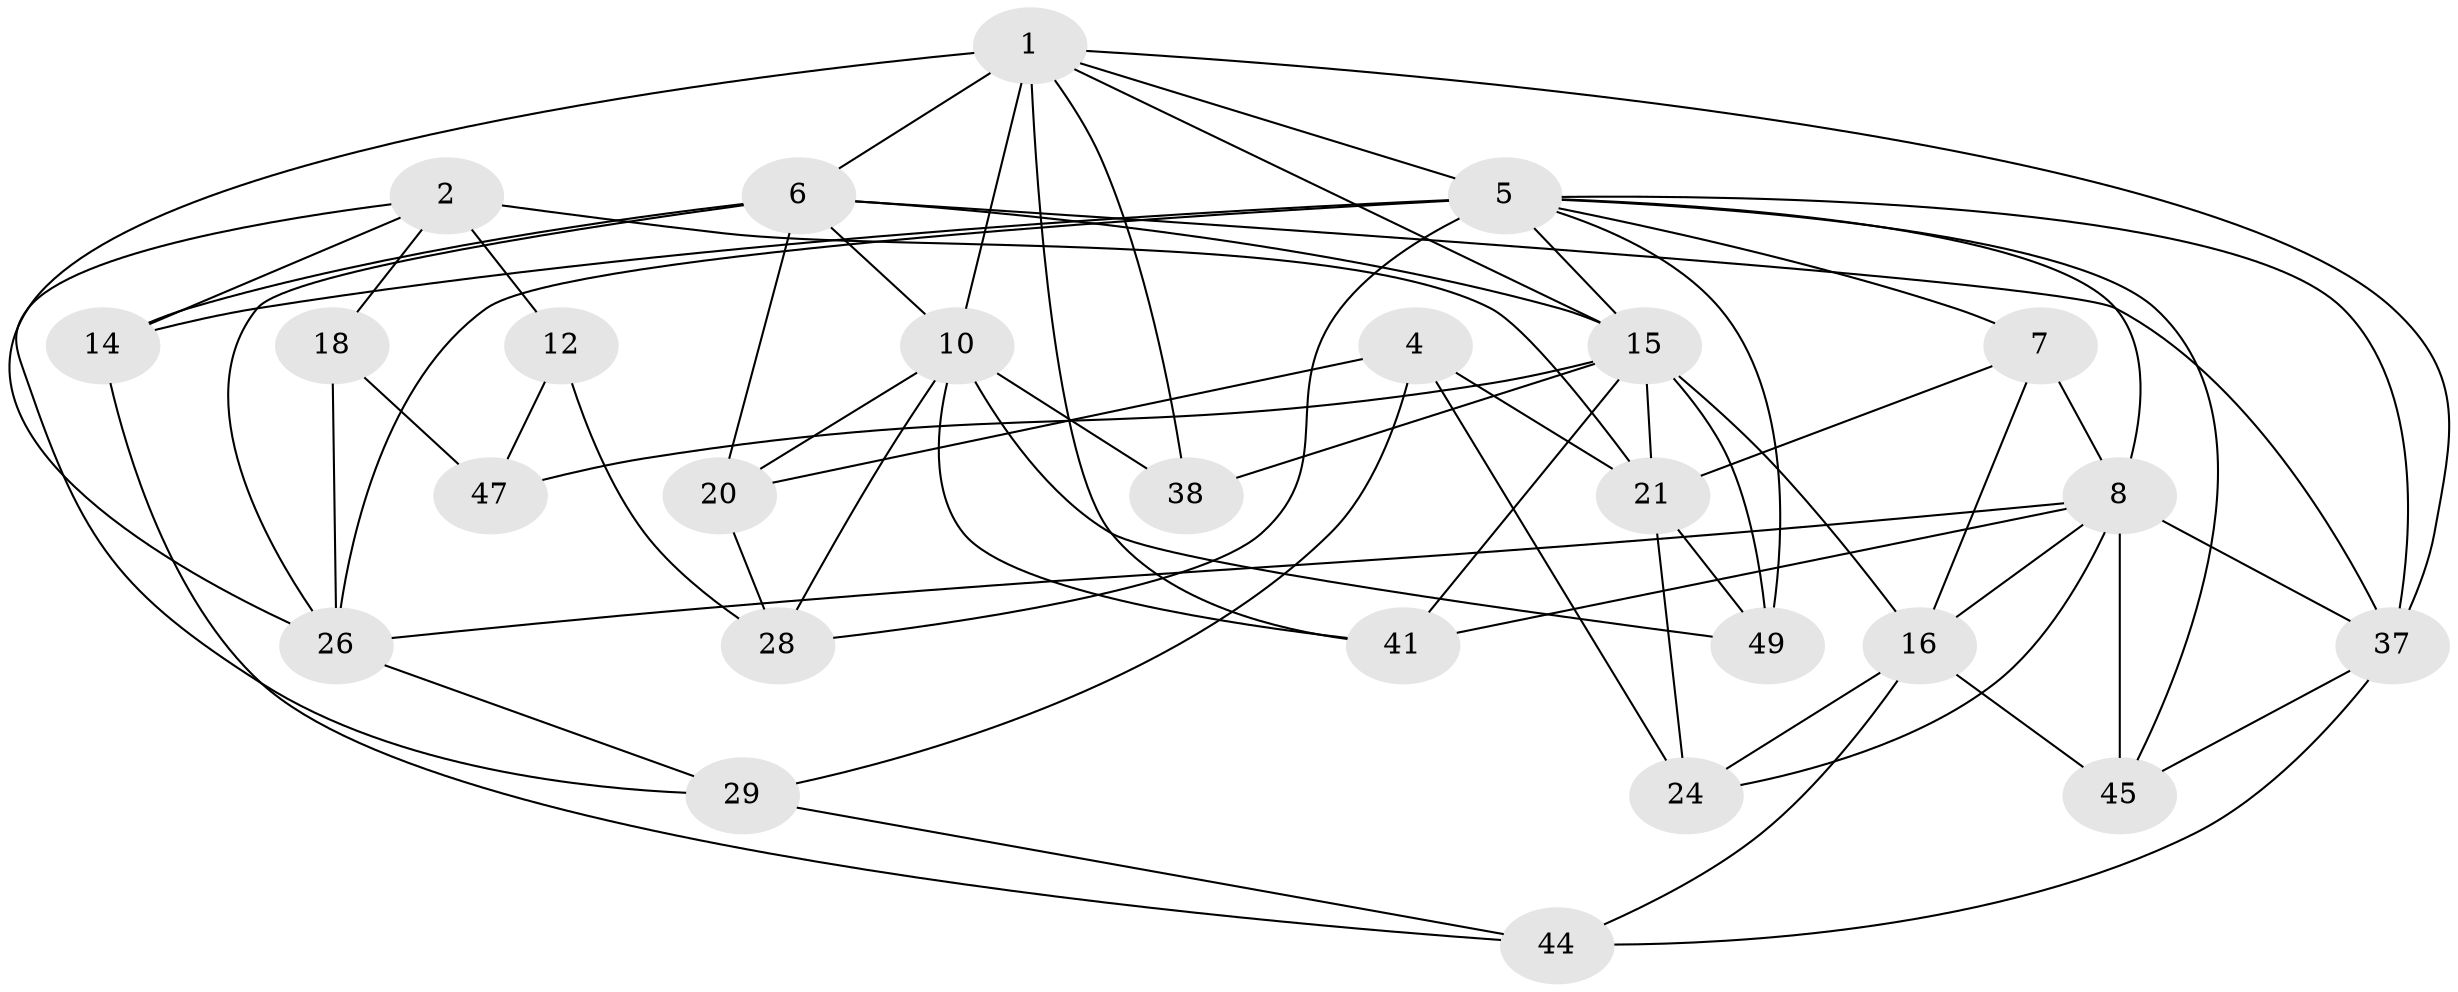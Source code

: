 // original degree distribution, {4: 1.0}
// Generated by graph-tools (version 1.1) at 2025/16/03/09/25 04:16:13]
// undirected, 26 vertices, 67 edges
graph export_dot {
graph [start="1"]
  node [color=gray90,style=filled];
  1 [super="+3+25"];
  2 [super="+46"];
  4;
  5 [super="+19+9"];
  6 [super="+35+42"];
  7;
  8 [super="+48+50+17+22"];
  10 [super="+11"];
  12;
  14 [super="+32"];
  15 [super="+27+40+23"];
  16 [super="+33"];
  18;
  20;
  21 [super="+30"];
  24;
  26 [super="+51+34"];
  28;
  29;
  37 [super="+39"];
  38;
  41;
  44;
  45 [super="+52"];
  47;
  49;
  1 -- 37;
  1 -- 10 [weight=3];
  1 -- 38;
  1 -- 15;
  1 -- 26;
  1 -- 5;
  1 -- 6;
  1 -- 41;
  2 -- 14;
  2 -- 29;
  2 -- 12 [weight=2];
  2 -- 18;
  2 -- 21;
  4 -- 29;
  4 -- 24;
  4 -- 20;
  4 -- 21;
  5 -- 37;
  5 -- 14 [weight=2];
  5 -- 26 [weight=2];
  5 -- 7;
  5 -- 8;
  5 -- 45;
  5 -- 15;
  5 -- 49;
  5 -- 28;
  6 -- 14 [weight=2];
  6 -- 26;
  6 -- 37;
  6 -- 15;
  6 -- 10;
  6 -- 20;
  7 -- 21;
  7 -- 8;
  7 -- 16;
  8 -- 37;
  8 -- 16;
  8 -- 45 [weight=3];
  8 -- 41;
  8 -- 26;
  8 -- 24;
  10 -- 38 [weight=2];
  10 -- 41;
  10 -- 49;
  10 -- 20;
  10 -- 28;
  12 -- 28;
  12 -- 47;
  14 -- 44;
  15 -- 47 [weight=2];
  15 -- 41;
  15 -- 49;
  15 -- 21;
  15 -- 38;
  15 -- 16;
  16 -- 45;
  16 -- 24;
  16 -- 44;
  18 -- 47;
  18 -- 26 [weight=2];
  20 -- 28;
  21 -- 24;
  21 -- 49;
  26 -- 29;
  29 -- 44;
  37 -- 45;
  37 -- 44;
}
